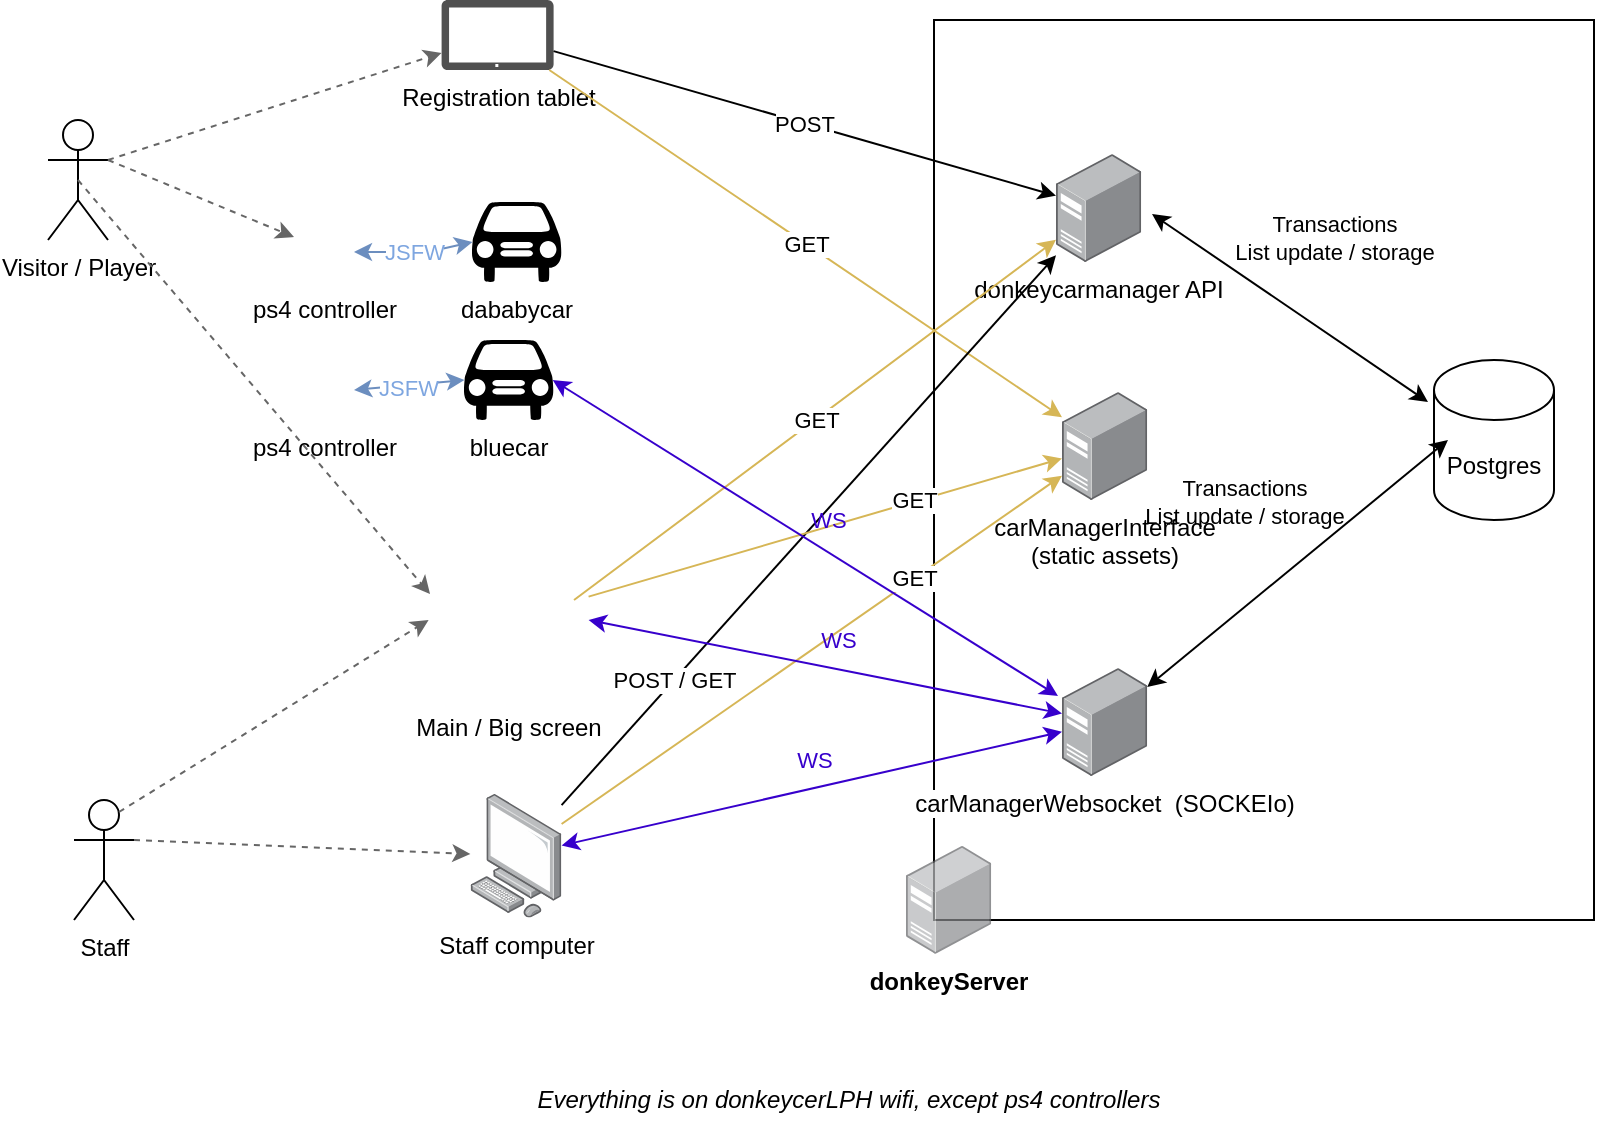 <mxfile version="18.1.1"><diagram id="pz3ScC5BPdUJ7UUTzzm4" name="Architecture"><mxGraphModel dx="1138" dy="587" grid="1" gridSize="10" guides="1" tooltips="1" connect="1" arrows="1" fold="1" page="1" pageScale="1" pageWidth="827" pageHeight="1169" math="0" shadow="0"><root><mxCell id="0"/><mxCell id="1" parent="0"/><mxCell id="HcWBMY4moqzcicF7ccWt-1" value="Visitor / Player" style="shape=umlActor;verticalLabelPosition=bottom;verticalAlign=top;html=1;outlineConnect=0;" vertex="1" parent="1"><mxGeometry x="40" y="80" width="30" height="60" as="geometry"/></mxCell><mxCell id="HcWBMY4moqzcicF7ccWt-2" value="Staff" style="shape=umlActor;verticalLabelPosition=bottom;verticalAlign=top;html=1;outlineConnect=0;" vertex="1" parent="1"><mxGeometry x="53" y="420" width="30" height="60" as="geometry"/></mxCell><mxCell id="HcWBMY4moqzcicF7ccWt-3" value="Main / Big screen" style="shape=image;html=1;verticalAlign=top;verticalLabelPosition=bottom;labelBackgroundColor=#ffffff;imageAspect=0;aspect=fixed;image=https://cdn2.iconfinder.com/data/icons/essential-web-2/50/tv-screen-smart-widescreen-watch-128.png" vertex="1" parent="1"><mxGeometry x="230.3" y="290" width="80" height="80" as="geometry"/></mxCell><mxCell id="HcWBMY4moqzcicF7ccWt-4" value="Registration tablet" style="sketch=0;pointerEvents=1;shadow=0;dashed=0;html=1;strokeColor=none;fillColor=#505050;labelPosition=center;verticalLabelPosition=bottom;verticalAlign=top;outlineConnect=0;align=center;shape=mxgraph.office.devices.tablet_windows_8;" vertex="1" parent="1"><mxGeometry x="236.8" y="20" width="56" height="35" as="geometry"/></mxCell><mxCell id="HcWBMY4moqzcicF7ccWt-5" value="Staff computer" style="points=[];aspect=fixed;html=1;align=center;shadow=0;dashed=0;image;image=img/lib/allied_telesis/computer_and_terminals/Personal_Computer.svg;" vertex="1" parent="1"><mxGeometry x="251.2" y="417" width="45.6" height="61.8" as="geometry"/></mxCell><mxCell id="HcWBMY4moqzcicF7ccWt-6" value="" style="rounded=0;whiteSpace=wrap;html=1;" vertex="1" parent="1"><mxGeometry x="483" y="30" width="330" height="450" as="geometry"/></mxCell><mxCell id="HcWBMY4moqzcicF7ccWt-7" value="&lt;b&gt;donkeyServer&lt;/b&gt;" style="points=[];aspect=fixed;html=1;align=center;shadow=0;dashed=0;image;image=img/lib/allied_telesis/computer_and_terminals/Server_Desktop.svg;opacity=70;" vertex="1" parent="1"><mxGeometry x="469" y="442.9" width="42.6" height="54" as="geometry"/></mxCell><mxCell id="HcWBMY4moqzcicF7ccWt-8" value="donkeycarmanager API" style="points=[];aspect=fixed;html=1;align=center;shadow=0;dashed=0;image;image=img/lib/allied_telesis/computer_and_terminals/Server_Desktop.svg;" vertex="1" parent="1"><mxGeometry x="544" y="97" width="42.6" height="54" as="geometry"/></mxCell><mxCell id="HcWBMY4moqzcicF7ccWt-9" value="carManagerWebsocket&amp;nbsp; (SOCKEIo)" style="points=[];aspect=fixed;html=1;align=center;shadow=0;dashed=0;image;image=img/lib/allied_telesis/computer_and_terminals/Server_Desktop.svg;" vertex="1" parent="1"><mxGeometry x="547" y="354" width="42.6" height="54" as="geometry"/></mxCell><mxCell id="HcWBMY4moqzcicF7ccWt-10" value="bluecar" style="shape=mxgraph.signs.transportation.car_1;html=1;pointerEvents=1;fillColor=#000000;strokeColor=none;verticalLabelPosition=bottom;verticalAlign=top;align=center;" vertex="1" parent="1"><mxGeometry x="247.8" y="190" width="45" height="40" as="geometry"/></mxCell><mxCell id="HcWBMY4moqzcicF7ccWt-11" value="dababycar" style="shape=mxgraph.signs.transportation.car_1;html=1;pointerEvents=1;fillColor=#000000;strokeColor=none;verticalLabelPosition=bottom;verticalAlign=top;align=center;" vertex="1" parent="1"><mxGeometry x="251.8" y="121" width="45" height="40" as="geometry"/></mxCell><mxCell id="HcWBMY4moqzcicF7ccWt-12" value="&lt;i&gt;Everything is on donkeycerLPH wifi, except ps4 controllers&lt;/i&gt;" style="text;html=1;strokeColor=none;fillColor=none;align=center;verticalAlign=middle;whiteSpace=wrap;rounded=0;" vertex="1" parent="1"><mxGeometry x="263" y="555" width="354.8" height="30" as="geometry"/></mxCell><mxCell id="HcWBMY4moqzcicF7ccWt-13" value="ps4 controller" style="shape=image;html=1;verticalAlign=top;verticalLabelPosition=bottom;labelBackgroundColor=#ffffff;imageAspect=0;aspect=fixed;image=https://cdn2.iconfinder.com/data/icons/boxicons-solid-vol-2/24/bxs-joystick-128.png" vertex="1" parent="1"><mxGeometry x="163" y="131" width="30" height="30" as="geometry"/></mxCell><mxCell id="HcWBMY4moqzcicF7ccWt-14" value="ps4 controller" style="shape=image;html=1;verticalAlign=top;verticalLabelPosition=bottom;labelBackgroundColor=#ffffff;imageAspect=0;aspect=fixed;image=https://cdn2.iconfinder.com/data/icons/boxicons-solid-vol-2/24/bxs-joystick-128.png" vertex="1" parent="1"><mxGeometry x="163" y="200" width="30" height="30" as="geometry"/></mxCell><mxCell id="HcWBMY4moqzcicF7ccWt-15" value="JSFW" style="endArrow=classic;startArrow=classic;html=1;rounded=0;entryX=0.01;entryY=0.5;entryDx=0;entryDy=0;entryPerimeter=0;fillColor=#dae8fc;strokeColor=#6c8ebf;fontColor=#7EA6E0;exitX=1;exitY=0.5;exitDx=0;exitDy=0;" edge="1" parent="1" source="HcWBMY4moqzcicF7ccWt-13" target="HcWBMY4moqzcicF7ccWt-11"><mxGeometry x="-0.011" width="50" height="50" relative="1" as="geometry"><mxPoint x="483" y="360" as="sourcePoint"/><mxPoint x="533" y="310" as="targetPoint"/><Array as="points"><mxPoint x="230" y="146"/></Array><mxPoint as="offset"/></mxGeometry></mxCell><mxCell id="HcWBMY4moqzcicF7ccWt-16" value="&lt;font color=&quot;#7EA6E0&quot;&gt;JSFW&lt;/font&gt;" style="endArrow=classic;startArrow=classic;html=1;rounded=0;exitX=1;exitY=0.5;exitDx=0;exitDy=0;entryX=0.01;entryY=0.5;entryDx=0;entryDy=0;entryPerimeter=0;fillColor=#dae8fc;strokeColor=#6c8ebf;" edge="1" parent="1" source="HcWBMY4moqzcicF7ccWt-14" target="HcWBMY4moqzcicF7ccWt-10"><mxGeometry x="-0.021" y="-1" width="50" height="50" relative="1" as="geometry"><mxPoint x="203" y="211" as="sourcePoint"/><mxPoint x="258.25" y="205" as="targetPoint"/><mxPoint as="offset"/></mxGeometry></mxCell><mxCell id="HcWBMY4moqzcicF7ccWt-17" value="&lt;div&gt;carManagerInterface&lt;/div&gt;&lt;div&gt;(static assets)&lt;/div&gt;" style="points=[];aspect=fixed;html=1;align=center;shadow=0;dashed=0;image;image=img/lib/allied_telesis/computer_and_terminals/Server_Desktop.svg;" vertex="1" parent="1"><mxGeometry x="547" y="216" width="42.6" height="54" as="geometry"/></mxCell><mxCell id="HcWBMY4moqzcicF7ccWt-18" value="" style="endArrow=classic;html=1;rounded=0;exitX=1;exitY=0.333;exitDx=0;exitDy=0;exitPerimeter=0;dashed=1;fillColor=#f5f5f5;strokeColor=#666666;" edge="1" parent="1" source="HcWBMY4moqzcicF7ccWt-1" target="HcWBMY4moqzcicF7ccWt-4"><mxGeometry width="50" height="50" relative="1" as="geometry"><mxPoint x="433" y="360" as="sourcePoint"/><mxPoint x="483" y="310" as="targetPoint"/></mxGeometry></mxCell><mxCell id="HcWBMY4moqzcicF7ccWt-19" value="" style="endArrow=classic;html=1;rounded=0;exitX=1;exitY=0.333;exitDx=0;exitDy=0;exitPerimeter=0;dashed=1;entryX=0;entryY=0.25;entryDx=0;entryDy=0;fillColor=#f5f5f5;strokeColor=#666666;" edge="1" parent="1" source="HcWBMY4moqzcicF7ccWt-1" target="HcWBMY4moqzcicF7ccWt-13"><mxGeometry width="50" height="50" relative="1" as="geometry"><mxPoint x="80" y="110" as="sourcePoint"/><mxPoint x="246.8" y="56.484" as="targetPoint"/></mxGeometry></mxCell><mxCell id="HcWBMY4moqzcicF7ccWt-20" value="" style="endArrow=classic;html=1;rounded=0;exitX=1;exitY=0.333;exitDx=0;exitDy=0;exitPerimeter=0;dashed=1;fillColor=#f5f5f5;strokeColor=#666666;" edge="1" parent="1" source="HcWBMY4moqzcicF7ccWt-2" target="HcWBMY4moqzcicF7ccWt-5"><mxGeometry width="50" height="50" relative="1" as="geometry"><mxPoint x="80" y="110" as="sourcePoint"/><mxPoint x="246.8" y="56.484" as="targetPoint"/></mxGeometry></mxCell><mxCell id="HcWBMY4moqzcicF7ccWt-21" value="" style="endArrow=classic;html=1;rounded=0;exitX=0.75;exitY=0.1;exitDx=0;exitDy=0;exitPerimeter=0;dashed=1;entryX=0;entryY=0.5;entryDx=0;entryDy=0;fillColor=#f5f5f5;strokeColor=#666666;" edge="1" parent="1" source="HcWBMY4moqzcicF7ccWt-2" target="HcWBMY4moqzcicF7ccWt-3"><mxGeometry width="50" height="50" relative="1" as="geometry"><mxPoint x="93" y="450" as="sourcePoint"/><mxPoint x="261.2" y="456.957" as="targetPoint"/></mxGeometry></mxCell><mxCell id="HcWBMY4moqzcicF7ccWt-22" value="" style="endArrow=classic;html=1;rounded=0;exitX=0.5;exitY=0.5;exitDx=0;exitDy=0;exitPerimeter=0;dashed=1;entryX=0.009;entryY=0.338;entryDx=0;entryDy=0;entryPerimeter=0;fillColor=#f5f5f5;strokeColor=#666666;" edge="1" parent="1" source="HcWBMY4moqzcicF7ccWt-1" target="HcWBMY4moqzcicF7ccWt-3"><mxGeometry width="50" height="50" relative="1" as="geometry"><mxPoint x="85.5" y="436" as="sourcePoint"/><mxPoint x="240.3" y="340" as="targetPoint"/></mxGeometry></mxCell><mxCell id="HcWBMY4moqzcicF7ccWt-23" value="GET" style="endArrow=classic;html=1;rounded=0;fillColor=#fff2cc;strokeColor=#d6b656;" edge="1" parent="1" source="HcWBMY4moqzcicF7ccWt-4" target="HcWBMY4moqzcicF7ccWt-17"><mxGeometry width="50" height="50" relative="1" as="geometry"><mxPoint x="433" y="360" as="sourcePoint"/><mxPoint x="483" y="310" as="targetPoint"/></mxGeometry></mxCell><mxCell id="HcWBMY4moqzcicF7ccWt-24" value="POST" style="endArrow=classic;html=1;rounded=0;" edge="1" parent="1" source="HcWBMY4moqzcicF7ccWt-4" target="HcWBMY4moqzcicF7ccWt-8"><mxGeometry width="50" height="50" relative="1" as="geometry"><mxPoint x="300.645" y="65" as="sourcePoint"/><mxPoint x="557" y="238.578" as="targetPoint"/></mxGeometry></mxCell><mxCell id="HcWBMY4moqzcicF7ccWt-25" value="GET" style="endArrow=classic;html=1;rounded=0;fillColor=#fff2cc;strokeColor=#d6b656;" edge="1" parent="1" source="HcWBMY4moqzcicF7ccWt-5" target="HcWBMY4moqzcicF7ccWt-17"><mxGeometry x="0.406" y="-1" width="50" height="50" relative="1" as="geometry"><mxPoint x="433" y="360" as="sourcePoint"/><mxPoint x="483" y="310" as="targetPoint"/><mxPoint y="-1" as="offset"/></mxGeometry></mxCell><mxCell id="HcWBMY4moqzcicF7ccWt-26" value="POST / GET" style="endArrow=classic;html=1;rounded=0;" edge="1" parent="1" source="HcWBMY4moqzcicF7ccWt-5" target="HcWBMY4moqzcicF7ccWt-8"><mxGeometry x="-0.545" width="50" height="50" relative="1" as="geometry"><mxPoint x="433" y="360" as="sourcePoint"/><mxPoint x="483" y="310" as="targetPoint"/><mxPoint as="offset"/></mxGeometry></mxCell><mxCell id="HcWBMY4moqzcicF7ccWt-27" value="GET" style="endArrow=classic;html=1;rounded=0;exitX=0.909;exitY=0.375;exitDx=0;exitDy=0;exitPerimeter=0;fillColor=#fff2cc;strokeColor=#d6b656;" edge="1" parent="1" source="HcWBMY4moqzcicF7ccWt-3" target="HcWBMY4moqzcicF7ccWt-8"><mxGeometry width="50" height="50" relative="1" as="geometry"><mxPoint x="433" y="360" as="sourcePoint"/><mxPoint x="483" y="310" as="targetPoint"/></mxGeometry></mxCell><mxCell id="HcWBMY4moqzcicF7ccWt-28" value="GET" style="endArrow=classic;html=1;rounded=0;fillColor=#fff2cc;strokeColor=#d6b656;" edge="1" parent="1" source="HcWBMY4moqzcicF7ccWt-3" target="HcWBMY4moqzcicF7ccWt-17"><mxGeometry x="0.377" y="1" width="50" height="50" relative="1" as="geometry"><mxPoint x="433" y="360" as="sourcePoint"/><mxPoint x="483" y="310" as="targetPoint"/><mxPoint as="offset"/></mxGeometry></mxCell><mxCell id="HcWBMY4moqzcicF7ccWt-29" value="WS" style="endArrow=classic;startArrow=classic;html=1;rounded=0;fontColor=#3700CC;fillColor=#6a00ff;strokeColor=#3700CC;labelBackgroundColor=none;" edge="1" parent="1" source="HcWBMY4moqzcicF7ccWt-5" target="HcWBMY4moqzcicF7ccWt-9"><mxGeometry x="0.033" y="14" width="50" height="50" relative="1" as="geometry"><mxPoint x="433" y="360" as="sourcePoint"/><mxPoint x="483" y="310" as="targetPoint"/><mxPoint as="offset"/></mxGeometry></mxCell><mxCell id="HcWBMY4moqzcicF7ccWt-30" value="WS" style="endArrow=classic;startArrow=classic;html=1;rounded=0;fontColor=#3700CC;fillColor=#6a00ff;strokeColor=#3700CC;labelBackgroundColor=none;exitX=1;exitY=0.5;exitDx=0;exitDy=0;" edge="1" parent="1" source="HcWBMY4moqzcicF7ccWt-3" target="HcWBMY4moqzcicF7ccWt-9"><mxGeometry x="0.033" y="14" width="50" height="50" relative="1" as="geometry"><mxPoint x="306.8" y="452.717" as="sourcePoint"/><mxPoint x="557" y="395.842" as="targetPoint"/><mxPoint as="offset"/></mxGeometry></mxCell><mxCell id="HcWBMY4moqzcicF7ccWt-31" value="WS" style="endArrow=classic;startArrow=classic;html=1;rounded=0;fontColor=#3700CC;fillColor=#6a00ff;strokeColor=#3700CC;labelBackgroundColor=none;exitX=0.99;exitY=0.5;exitDx=0;exitDy=0;exitPerimeter=0;entryX=-0.047;entryY=0.259;entryDx=0;entryDy=0;entryPerimeter=0;" edge="1" parent="1" source="HcWBMY4moqzcicF7ccWt-10" target="HcWBMY4moqzcicF7ccWt-9"><mxGeometry x="0.033" y="14" width="50" height="50" relative="1" as="geometry"><mxPoint x="320.3" y="340" as="sourcePoint"/><mxPoint x="563" y="380" as="targetPoint"/><mxPoint as="offset"/></mxGeometry></mxCell><mxCell id="HcWBMY4moqzcicF7ccWt-32" value="&lt;div&gt;Transactions&lt;br&gt;List update / storage&lt;br&gt;&lt;/div&gt;" style="endArrow=classic;startArrow=classic;html=1;rounded=0;labelBackgroundColor=none;fontColor=#000000;exitX=1.127;exitY=0.556;exitDx=0;exitDy=0;exitPerimeter=0;entryX=0.14;entryY=-0.024;entryDx=0;entryDy=0;entryPerimeter=0;" edge="1" parent="1" source="HcWBMY4moqzcicF7ccWt-8"><mxGeometry x="-0.011" y="40" width="50" height="50" relative="1" as="geometry"><mxPoint x="683" y="170" as="sourcePoint"/><mxPoint x="730" y="220.992" as="targetPoint"/><mxPoint y="-1" as="offset"/></mxGeometry></mxCell><mxCell id="HcWBMY4moqzcicF7ccWt-33" value="Postgres" style="shape=cylinder3;whiteSpace=wrap;html=1;boundedLbl=1;backgroundOutline=1;size=15;" vertex="1" parent="1"><mxGeometry x="733" y="200" width="60" height="80" as="geometry"/></mxCell><mxCell id="HcWBMY4moqzcicF7ccWt-34" value="&lt;div&gt;Transactions&lt;br&gt;List update / storage&lt;br&gt;&lt;/div&gt;" style="endArrow=classic;startArrow=classic;html=1;rounded=0;labelBackgroundColor=none;fontColor=#000000;" edge="1" parent="1" source="HcWBMY4moqzcicF7ccWt-9"><mxGeometry x="-0.011" y="40" width="50" height="50" relative="1" as="geometry"><mxPoint x="602.01" y="137.024" as="sourcePoint"/><mxPoint x="740" y="240" as="targetPoint"/><mxPoint y="-1" as="offset"/></mxGeometry></mxCell></root></mxGraphModel></diagram></mxfile>